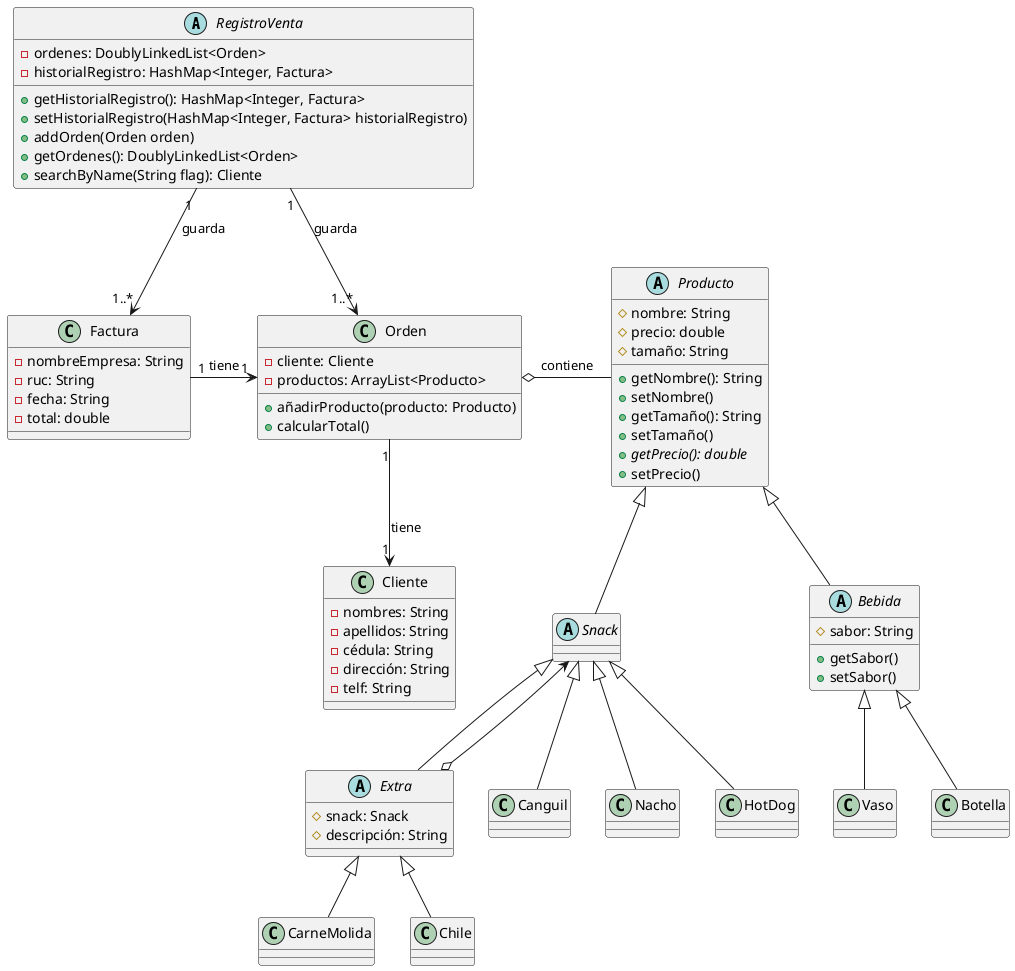 @startuml
'https://plantuml.com/class-diagram

abstract class RegistroVenta{
    -ordenes: DoublyLinkedList<Orden>
    -historialRegistro: HashMap<Integer, Factura>

    +getHistorialRegistro(): HashMap<Integer, Factura>
    +setHistorialRegistro(HashMap<Integer, Factura> historialRegistro)
    +addOrden(Orden orden)
    +getOrdenes(): DoublyLinkedList<Orden>
    +searchByName(String flag): Cliente
}

class Cliente {
    -nombres: String
    -apellidos: String
    -cédula: String
    -dirección: String
    -telf: String
    '+getNombres()
    '+setNombres()
    '+getApellidos()
    '+setApellidos()
    '+getCédula()
    '+setCédula()
    '+getDirección()
    '+setDirección()
    '+getTelf()
    '+setTelf()
}

class Factura{
    -nombreEmpresa: String
    -ruc: String
    -fecha: String
    -total: double
}

class Orden {
    -cliente: Cliente
    -productos: ArrayList<Producto>

    +añadirProducto(producto: Producto)
    +calcularTotal()
}

' Comprar Comida
abstract class Producto{
    #nombre: String
    #precio: double
    #tamaño: String

    +getNombre(): String
    +setNombre()
    +getTamaño(): String
    +setTamaño()
    +getPrecio(): double {abstract}
    +setPrecio()
}

abstract class Bebida{
    #sabor: String

    +getSabor()
    +setSabor()
}

abstract class Snack {

}

abstract class Extra{
    #snack: Snack
    #descripción: String
}

class Canguil{
    '+precio(): double
}

class Nacho{
    '+precio(): double
}

class HotDog{
    '+precio(): double
}

' Patrón de Diseño -> Decorator
Orden o- Producto: contiene

Factura "1"->"1" Orden: tiene

Producto <|-- Snack
Producto <|-- Bebida

Snack <|-- Extra
Snack <--o Extra
Snack <|-- Nacho
Snack <|-- HotDog
Snack <|-- Canguil
Extra <|-- CarneMolida
Extra <|-- Chile

Bebida <|-- Vaso
Bebida <|-- Botella

Orden "1"-->"1" Cliente: tiene
RegistroVenta "1"-->"1..*" Orden: guarda
RegistroVenta "1"-->"1..*" Factura: guarda

@enduml
